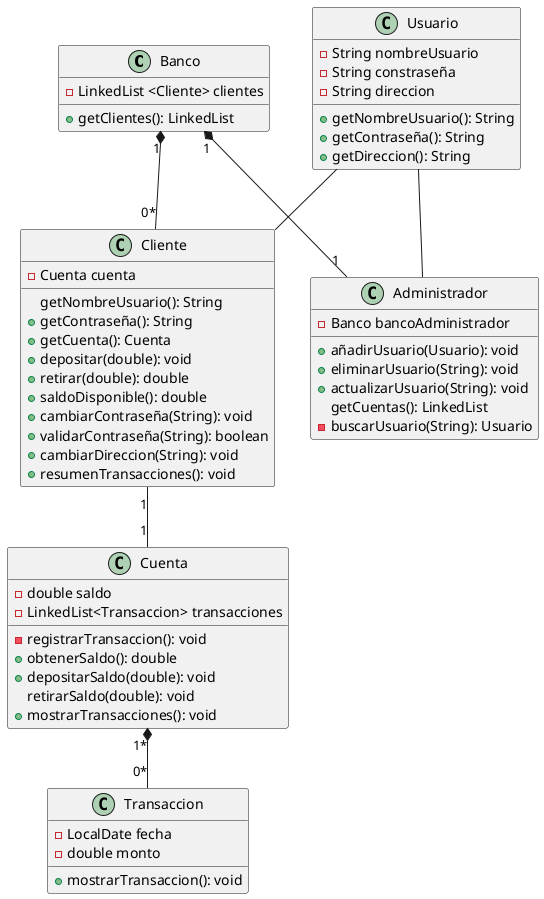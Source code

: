 @startuml

class Banco {
    -LinkedList <Cliente> clientes
    +getClientes(): LinkedList
}

class Usuario {
    -String nombreUsuario
    -String constraseña
    -String direccion

    +getNombreUsuario(): String
    +getContraseña(): String
    +getDireccion(): String
}

class Cliente {
    -Cuenta cuenta

    getNombreUsuario(): String
    +getContraseña(): String
    +getCuenta(): Cuenta
    +depositar(double): void
    +retirar(double): double
    +saldoDisponible(): double
    +cambiarContraseña(String): void
    +validarContraseña(String): boolean
    +cambiarDireccion(String): void
    +resumenTransacciones(): void
}

class Administrador {
    -Banco bancoAdministrador

    +añadirUsuario(Usuario): void
    +eliminarUsuario(String): void
    +actualizarUsuario(String): void
    getCuentas(): LinkedList
    -buscarUsuario(String): Usuario
}

class Cuenta {
    -double saldo
    -LinkedList<Transaccion> transacciones

    -registrarTransaccion(): void
    +obtenerSaldo(): double
    +depositarSaldo(double): void
    retirarSaldo(double): void
    +mostrarTransacciones(): void
}

class Transaccion {
    -LocalDate fecha
    -double monto

    +mostrarTransaccion(): void
}

Banco "1" *-- "0*" Cliente
Banco "1" *-- "1" Administrador

Usuario -- Cliente
Usuario -- Administrador

Cliente "1" -- "1" Cuenta

Cuenta "1*" *-- "0*" Transaccion

@enduml